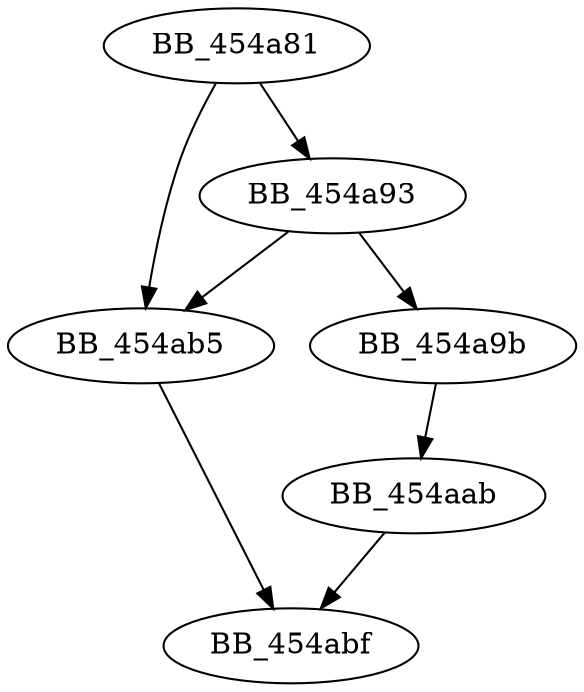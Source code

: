 DiGraph sub_454A81{
BB_454a81->BB_454a93
BB_454a81->BB_454ab5
BB_454a93->BB_454a9b
BB_454a93->BB_454ab5
BB_454a9b->BB_454aab
BB_454aab->BB_454abf
BB_454ab5->BB_454abf
}
